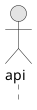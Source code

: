 @startuml
skinparam monochrome true
skinparam style strictuml
skinparam classAttributeIconSize 0

actor api



@enduml